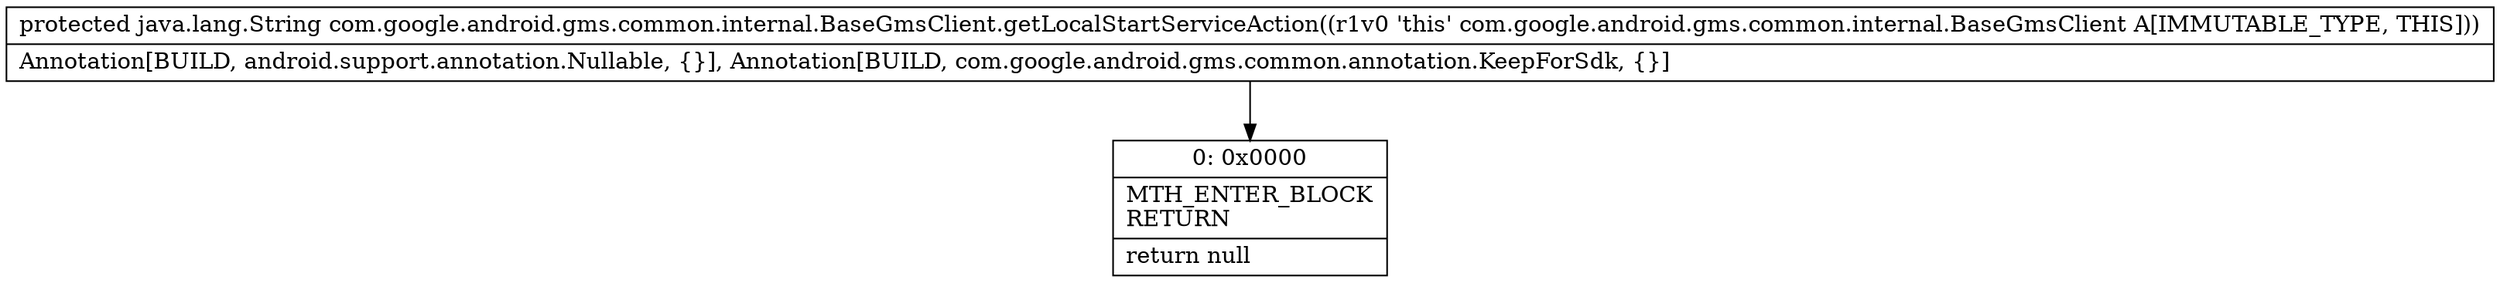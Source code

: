 digraph "CFG forcom.google.android.gms.common.internal.BaseGmsClient.getLocalStartServiceAction()Ljava\/lang\/String;" {
Node_0 [shape=record,label="{0\:\ 0x0000|MTH_ENTER_BLOCK\lRETURN\l|return null\l}"];
MethodNode[shape=record,label="{protected java.lang.String com.google.android.gms.common.internal.BaseGmsClient.getLocalStartServiceAction((r1v0 'this' com.google.android.gms.common.internal.BaseGmsClient A[IMMUTABLE_TYPE, THIS]))  | Annotation[BUILD, android.support.annotation.Nullable, \{\}], Annotation[BUILD, com.google.android.gms.common.annotation.KeepForSdk, \{\}]\l}"];
MethodNode -> Node_0;
}

